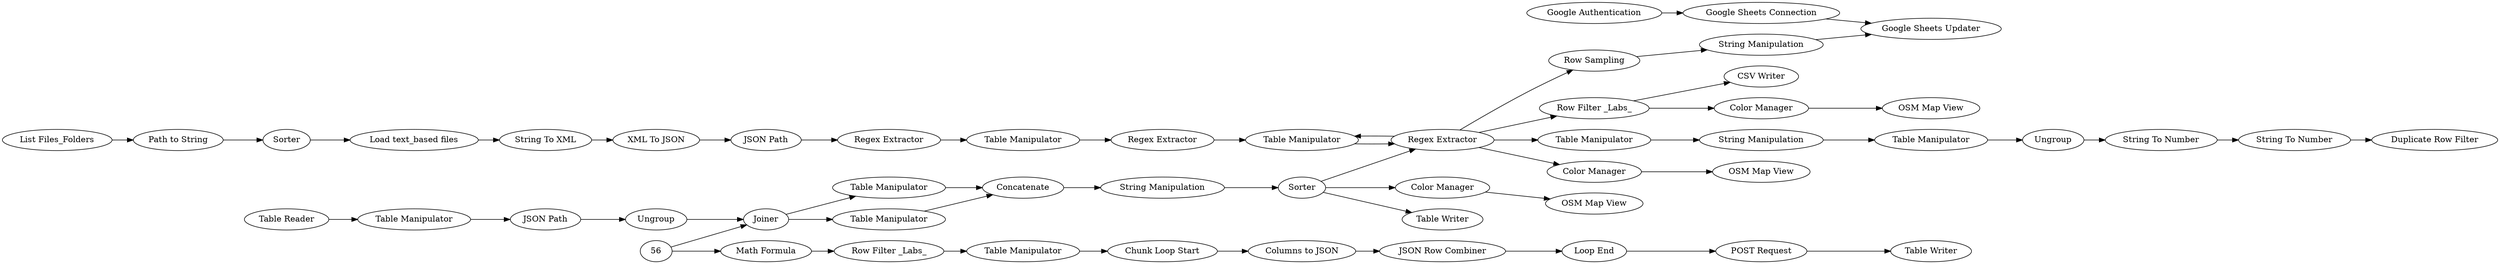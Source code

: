 digraph {
	17 [label="CSV Writer"]
	18 [label="Table Manipulator"]
	30 [label="Row Sampling"]
	32 [label="CSV Writer"]
	50 [label="Color Manager"]
	51 [label="OSM Map View"]
	52 [label="Math Formula"]
	53 [label="OSM Map View"]
	54 [label="OSM Map View"]
	55 [label="Row Filter _Labs_"]
	47 [label="List Files_Folders"]
	37 [label="Load text_based files"]
	39 [label="Path to String"]
	40 [label="String To XML"]
	41 [label=Sorter]
	2 [label="XML To JSON"]
	3 [label="JSON Path"]
	10 [label=Ungroup]
	14 [label="Regex Extractor"]
	15 [label="Regex Extractor"]
	16 [label="Table Manipulator"]
	17 [label="Table Manipulator"]
	18 [label="Regex Extractor"]
	19 [label="Table Manipulator"]
	20 [label="String Manipulation"]
	21 [label="Table Manipulator"]
	23 [label="String To Number"]
	24 [label="String To Number"]
	58 [label="Duplicate Row Filter"]
	57 [label="Row Filter _Labs_"]
	59 [label="Table Manipulator"]
	62 [label="Columns to JSON"]
	63 [label="JSON Row Combiner"]
	64 [label="POST Request"]
	65 [label="Chunk Loop Start"]
	66 [label="Loop End"]
	67 [label="Table Writer"]
	68 [label="JSON Path"]
	69 [label="Table Reader"]
	70 [label="Table Manipulator"]
	71 [label=Ungroup]
	72 [label=Joiner]
	73 [label="Table Manipulator"]
	74 [label=Concatenate]
	75 [label="Table Manipulator"]
	76 [label="Table Writer"]
	77 [label="Color Manager"]
	78 [label="Color Manager"]
	79 [label="Google Authentication"]
	81 [label="Google Sheets Connection"]
	82 [label="Google Sheets Updater"]
	83 [label="String Manipulation"]
	89 [label="String Manipulation"]
	90 [label=Sorter]
	37 -> 40
	39 -> 41
	41 -> 37
	14 -> 16
	15 -> 17
	16 -> 15
	17 -> 18
	18 -> 19
	19 -> 20
	20 -> 21
	2 -> 3
	3 -> 14
	10 -> 23
	21 -> 10
	23 -> 24
	47 -> 39
	40 -> 2
	24 -> 58
	18 -> 17
	18 -> 30
	18 -> 55
	18 -> 77
	30 -> 83
	50 -> 51
	52 -> 57
	55 -> 32
	55 -> 78
	56 -> 52
	56 -> 72
	57 -> 59
	59 -> 65
	62 -> 63
	63 -> 66
	64 -> 67
	65 -> 62
	66 -> 64
	68 -> 71
	69 -> 70
	70 -> 68
	71 -> 72
	72 -> 73
	72 -> 75
	73 -> 74
	74 -> 89
	75 -> 74
	77 -> 53
	78 -> 54
	79 -> 81
	81 -> 82
	83 -> 82
	89 -> 90
	90 -> 76
	90 -> 18
	90 -> 50
	rankdir=LR
}
